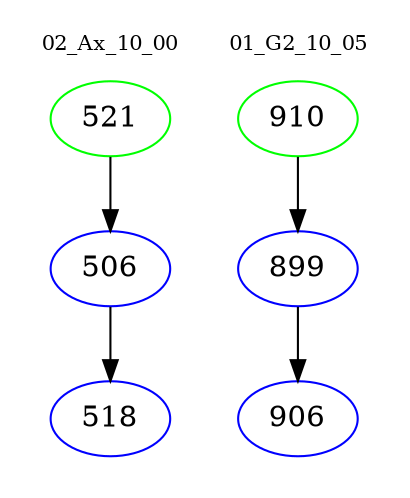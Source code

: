 digraph{
subgraph cluster_0 {
color = white
label = "02_Ax_10_00";
fontsize=10;
T0_521 [label="521", color="green"]
T0_521 -> T0_506 [color="black"]
T0_506 [label="506", color="blue"]
T0_506 -> T0_518 [color="black"]
T0_518 [label="518", color="blue"]
}
subgraph cluster_1 {
color = white
label = "01_G2_10_05";
fontsize=10;
T1_910 [label="910", color="green"]
T1_910 -> T1_899 [color="black"]
T1_899 [label="899", color="blue"]
T1_899 -> T1_906 [color="black"]
T1_906 [label="906", color="blue"]
}
}
